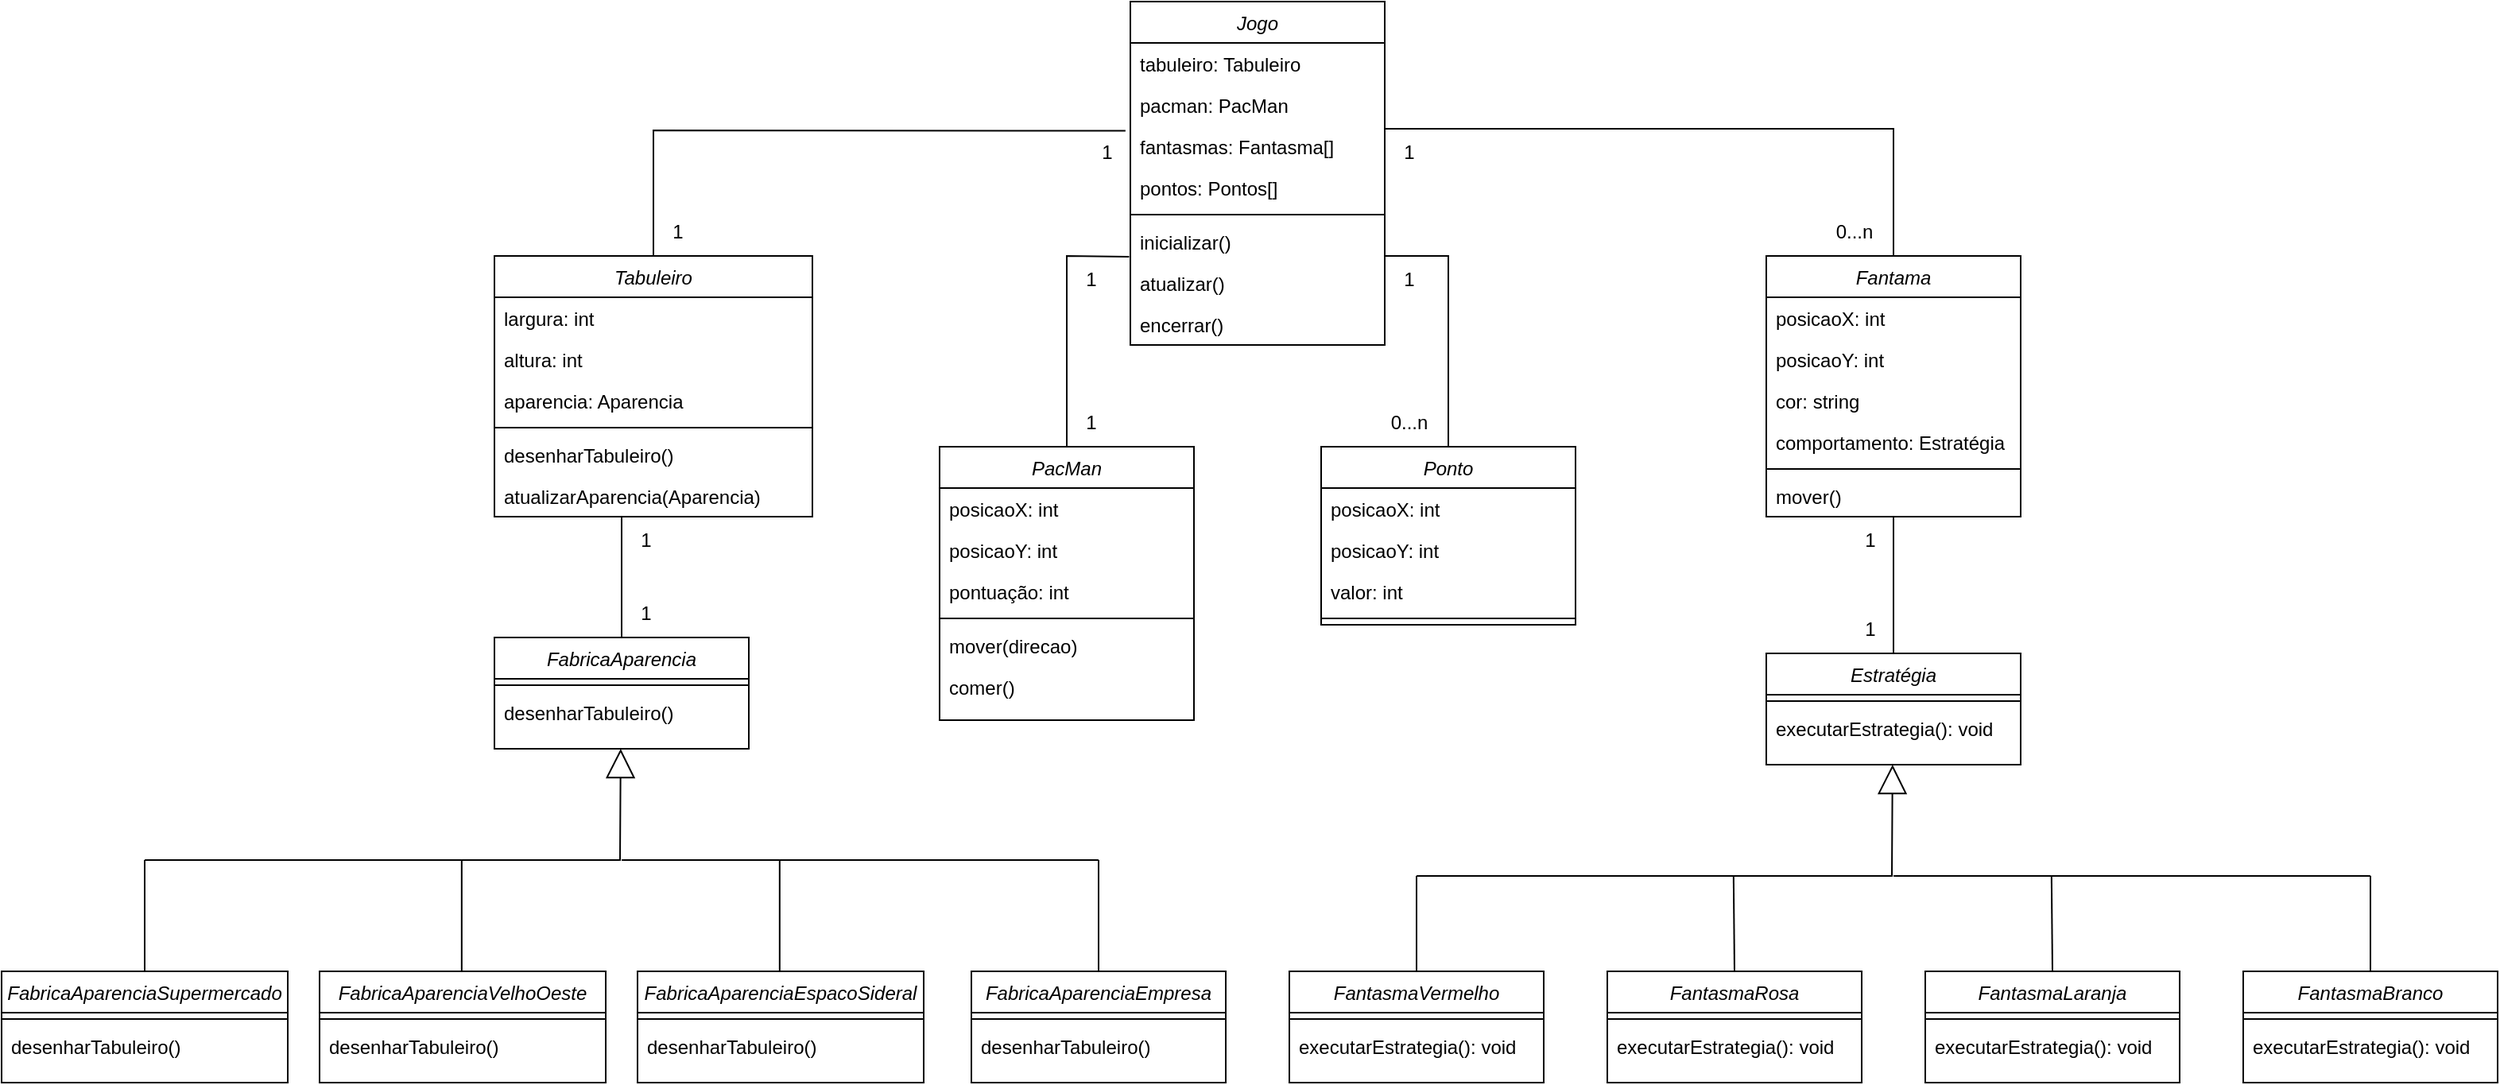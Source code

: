 <mxfile version="22.0.4" type="github">
  <diagram id="C5RBs43oDa-KdzZeNtuy" name="Page-1">
    <mxGraphModel dx="1722" dy="1036" grid="1" gridSize="10" guides="1" tooltips="1" connect="1" arrows="1" fold="1" page="1" pageScale="1" pageWidth="827" pageHeight="1169" math="0" shadow="0">
      <root>
        <mxCell id="WIyWlLk6GJQsqaUBKTNV-0" />
        <mxCell id="WIyWlLk6GJQsqaUBKTNV-1" parent="WIyWlLk6GJQsqaUBKTNV-0" />
        <mxCell id="K2IzSKtYcwMzkar5CQfj-0" value="Tabuleiro" style="swimlane;fontStyle=2;align=center;verticalAlign=top;childLayout=stackLayout;horizontal=1;startSize=26;horizontalStack=0;resizeParent=1;resizeLast=0;collapsible=1;marginBottom=0;rounded=0;shadow=0;strokeWidth=1;" vertex="1" parent="WIyWlLk6GJQsqaUBKTNV-1">
          <mxGeometry x="-80" y="200" width="200" height="164" as="geometry">
            <mxRectangle x="230" y="140" width="160" height="26" as="alternateBounds" />
          </mxGeometry>
        </mxCell>
        <mxCell id="K2IzSKtYcwMzkar5CQfj-1" value="largura: int" style="text;align=left;verticalAlign=top;spacingLeft=4;spacingRight=4;overflow=hidden;rotatable=0;points=[[0,0.5],[1,0.5]];portConstraint=eastwest;" vertex="1" parent="K2IzSKtYcwMzkar5CQfj-0">
          <mxGeometry y="26" width="200" height="26" as="geometry" />
        </mxCell>
        <mxCell id="K2IzSKtYcwMzkar5CQfj-2" value="altura: int" style="text;align=left;verticalAlign=top;spacingLeft=4;spacingRight=4;overflow=hidden;rotatable=0;points=[[0,0.5],[1,0.5]];portConstraint=eastwest;rounded=0;shadow=0;html=0;" vertex="1" parent="K2IzSKtYcwMzkar5CQfj-0">
          <mxGeometry y="52" width="200" height="26" as="geometry" />
        </mxCell>
        <mxCell id="K2IzSKtYcwMzkar5CQfj-36" value="aparencia: Aparencia" style="text;align=left;verticalAlign=top;spacingLeft=4;spacingRight=4;overflow=hidden;rotatable=0;points=[[0,0.5],[1,0.5]];portConstraint=eastwest;rounded=0;shadow=0;html=0;" vertex="1" parent="K2IzSKtYcwMzkar5CQfj-0">
          <mxGeometry y="78" width="200" height="26" as="geometry" />
        </mxCell>
        <mxCell id="K2IzSKtYcwMzkar5CQfj-4" value="" style="line;html=1;strokeWidth=1;align=left;verticalAlign=middle;spacingTop=-1;spacingLeft=3;spacingRight=3;rotatable=0;labelPosition=right;points=[];portConstraint=eastwest;" vertex="1" parent="K2IzSKtYcwMzkar5CQfj-0">
          <mxGeometry y="104" width="200" height="8" as="geometry" />
        </mxCell>
        <mxCell id="K2IzSKtYcwMzkar5CQfj-5" value="desenharTabuleiro()" style="text;align=left;verticalAlign=top;spacingLeft=4;spacingRight=4;overflow=hidden;rotatable=0;points=[[0,0.5],[1,0.5]];portConstraint=eastwest;" vertex="1" parent="K2IzSKtYcwMzkar5CQfj-0">
          <mxGeometry y="112" width="200" height="26" as="geometry" />
        </mxCell>
        <mxCell id="K2IzSKtYcwMzkar5CQfj-7" value="atualizarAparencia(Aparencia)" style="text;align=left;verticalAlign=top;spacingLeft=4;spacingRight=4;overflow=hidden;rotatable=0;points=[[0,0.5],[1,0.5]];portConstraint=eastwest;" vertex="1" parent="K2IzSKtYcwMzkar5CQfj-0">
          <mxGeometry y="138" width="200" height="26" as="geometry" />
        </mxCell>
        <mxCell id="K2IzSKtYcwMzkar5CQfj-8" value="PacMan" style="swimlane;fontStyle=2;align=center;verticalAlign=top;childLayout=stackLayout;horizontal=1;startSize=26;horizontalStack=0;resizeParent=1;resizeLast=0;collapsible=1;marginBottom=0;rounded=0;shadow=0;strokeWidth=1;" vertex="1" parent="WIyWlLk6GJQsqaUBKTNV-1">
          <mxGeometry x="200" y="320" width="160" height="172" as="geometry">
            <mxRectangle x="230" y="140" width="160" height="26" as="alternateBounds" />
          </mxGeometry>
        </mxCell>
        <mxCell id="K2IzSKtYcwMzkar5CQfj-37" value="posicaoX: int" style="text;align=left;verticalAlign=top;spacingLeft=4;spacingRight=4;overflow=hidden;rotatable=0;points=[[0,0.5],[1,0.5]];portConstraint=eastwest;" vertex="1" parent="K2IzSKtYcwMzkar5CQfj-8">
          <mxGeometry y="26" width="160" height="26" as="geometry" />
        </mxCell>
        <mxCell id="K2IzSKtYcwMzkar5CQfj-38" value="posicaoY: int" style="text;align=left;verticalAlign=top;spacingLeft=4;spacingRight=4;overflow=hidden;rotatable=0;points=[[0,0.5],[1,0.5]];portConstraint=eastwest;" vertex="1" parent="K2IzSKtYcwMzkar5CQfj-8">
          <mxGeometry y="52" width="160" height="26" as="geometry" />
        </mxCell>
        <mxCell id="K2IzSKtYcwMzkar5CQfj-9" value="pontuação: int" style="text;align=left;verticalAlign=top;spacingLeft=4;spacingRight=4;overflow=hidden;rotatable=0;points=[[0,0.5],[1,0.5]];portConstraint=eastwest;" vertex="1" parent="K2IzSKtYcwMzkar5CQfj-8">
          <mxGeometry y="78" width="160" height="26" as="geometry" />
        </mxCell>
        <mxCell id="K2IzSKtYcwMzkar5CQfj-11" value="" style="line;html=1;strokeWidth=1;align=left;verticalAlign=middle;spacingTop=-1;spacingLeft=3;spacingRight=3;rotatable=0;labelPosition=right;points=[];portConstraint=eastwest;" vertex="1" parent="K2IzSKtYcwMzkar5CQfj-8">
          <mxGeometry y="104" width="160" height="8" as="geometry" />
        </mxCell>
        <mxCell id="K2IzSKtYcwMzkar5CQfj-12" value="mover(direcao)" style="text;align=left;verticalAlign=top;spacingLeft=4;spacingRight=4;overflow=hidden;rotatable=0;points=[[0,0.5],[1,0.5]];portConstraint=eastwest;" vertex="1" parent="K2IzSKtYcwMzkar5CQfj-8">
          <mxGeometry y="112" width="160" height="26" as="geometry" />
        </mxCell>
        <mxCell id="K2IzSKtYcwMzkar5CQfj-13" value="comer()" style="text;align=left;verticalAlign=top;spacingLeft=4;spacingRight=4;overflow=hidden;rotatable=0;points=[[0,0.5],[1,0.5]];portConstraint=eastwest;" vertex="1" parent="K2IzSKtYcwMzkar5CQfj-8">
          <mxGeometry y="138" width="160" height="34" as="geometry" />
        </mxCell>
        <mxCell id="K2IzSKtYcwMzkar5CQfj-14" value="Fantama" style="swimlane;fontStyle=2;align=center;verticalAlign=top;childLayout=stackLayout;horizontal=1;startSize=26;horizontalStack=0;resizeParent=1;resizeLast=0;collapsible=1;marginBottom=0;rounded=0;shadow=0;strokeWidth=1;" vertex="1" parent="WIyWlLk6GJQsqaUBKTNV-1">
          <mxGeometry x="720" y="200" width="160" height="164" as="geometry">
            <mxRectangle x="230" y="140" width="160" height="26" as="alternateBounds" />
          </mxGeometry>
        </mxCell>
        <mxCell id="K2IzSKtYcwMzkar5CQfj-39" value="posicaoX: int" style="text;align=left;verticalAlign=top;spacingLeft=4;spacingRight=4;overflow=hidden;rotatable=0;points=[[0,0.5],[1,0.5]];portConstraint=eastwest;" vertex="1" parent="K2IzSKtYcwMzkar5CQfj-14">
          <mxGeometry y="26" width="160" height="26" as="geometry" />
        </mxCell>
        <mxCell id="K2IzSKtYcwMzkar5CQfj-40" value="posicaoY: int" style="text;align=left;verticalAlign=top;spacingLeft=4;spacingRight=4;overflow=hidden;rotatable=0;points=[[0,0.5],[1,0.5]];portConstraint=eastwest;" vertex="1" parent="K2IzSKtYcwMzkar5CQfj-14">
          <mxGeometry y="52" width="160" height="26" as="geometry" />
        </mxCell>
        <mxCell id="K2IzSKtYcwMzkar5CQfj-15" value="cor: string" style="text;align=left;verticalAlign=top;spacingLeft=4;spacingRight=4;overflow=hidden;rotatable=0;points=[[0,0.5],[1,0.5]];portConstraint=eastwest;" vertex="1" parent="K2IzSKtYcwMzkar5CQfj-14">
          <mxGeometry y="78" width="160" height="26" as="geometry" />
        </mxCell>
        <mxCell id="K2IzSKtYcwMzkar5CQfj-19" value="comportamento: Estratégia" style="text;align=left;verticalAlign=top;spacingLeft=4;spacingRight=4;overflow=hidden;rotatable=0;points=[[0,0.5],[1,0.5]];portConstraint=eastwest;" vertex="1" parent="K2IzSKtYcwMzkar5CQfj-14">
          <mxGeometry y="104" width="160" height="26" as="geometry" />
        </mxCell>
        <mxCell id="K2IzSKtYcwMzkar5CQfj-16" value="" style="line;html=1;strokeWidth=1;align=left;verticalAlign=middle;spacingTop=-1;spacingLeft=3;spacingRight=3;rotatable=0;labelPosition=right;points=[];portConstraint=eastwest;" vertex="1" parent="K2IzSKtYcwMzkar5CQfj-14">
          <mxGeometry y="130" width="160" height="8" as="geometry" />
        </mxCell>
        <mxCell id="K2IzSKtYcwMzkar5CQfj-17" value="mover()" style="text;align=left;verticalAlign=top;spacingLeft=4;spacingRight=4;overflow=hidden;rotatable=0;points=[[0,0.5],[1,0.5]];portConstraint=eastwest;" vertex="1" parent="K2IzSKtYcwMzkar5CQfj-14">
          <mxGeometry y="138" width="160" height="26" as="geometry" />
        </mxCell>
        <mxCell id="K2IzSKtYcwMzkar5CQfj-22" value="Estratégia" style="swimlane;fontStyle=2;align=center;verticalAlign=top;childLayout=stackLayout;horizontal=1;startSize=26;horizontalStack=0;resizeParent=1;resizeLast=0;collapsible=1;marginBottom=0;rounded=0;shadow=0;strokeWidth=1;" vertex="1" parent="WIyWlLk6GJQsqaUBKTNV-1">
          <mxGeometry x="720" y="450" width="160" height="70" as="geometry">
            <mxRectangle x="230" y="140" width="160" height="26" as="alternateBounds" />
          </mxGeometry>
        </mxCell>
        <mxCell id="K2IzSKtYcwMzkar5CQfj-25" value="" style="line;html=1;strokeWidth=1;align=left;verticalAlign=middle;spacingTop=-1;spacingLeft=3;spacingRight=3;rotatable=0;labelPosition=right;points=[];portConstraint=eastwest;" vertex="1" parent="K2IzSKtYcwMzkar5CQfj-22">
          <mxGeometry y="26" width="160" height="8" as="geometry" />
        </mxCell>
        <mxCell id="K2IzSKtYcwMzkar5CQfj-26" value="executarEstrategia(): void" style="text;align=left;verticalAlign=top;spacingLeft=4;spacingRight=4;overflow=hidden;rotatable=0;points=[[0,0.5],[1,0.5]];portConstraint=eastwest;" vertex="1" parent="K2IzSKtYcwMzkar5CQfj-22">
          <mxGeometry y="34" width="160" height="26" as="geometry" />
        </mxCell>
        <mxCell id="K2IzSKtYcwMzkar5CQfj-27" value="Jogo" style="swimlane;fontStyle=2;align=center;verticalAlign=top;childLayout=stackLayout;horizontal=1;startSize=26;horizontalStack=0;resizeParent=1;resizeLast=0;collapsible=1;marginBottom=0;rounded=0;shadow=0;strokeWidth=1;" vertex="1" parent="WIyWlLk6GJQsqaUBKTNV-1">
          <mxGeometry x="320" y="40" width="160" height="216" as="geometry">
            <mxRectangle x="230" y="140" width="160" height="26" as="alternateBounds" />
          </mxGeometry>
        </mxCell>
        <mxCell id="K2IzSKtYcwMzkar5CQfj-28" value="tabuleiro: Tabuleiro" style="text;align=left;verticalAlign=top;spacingLeft=4;spacingRight=4;overflow=hidden;rotatable=0;points=[[0,0.5],[1,0.5]];portConstraint=eastwest;" vertex="1" parent="K2IzSKtYcwMzkar5CQfj-27">
          <mxGeometry y="26" width="160" height="26" as="geometry" />
        </mxCell>
        <mxCell id="K2IzSKtYcwMzkar5CQfj-29" value="pacman: PacMan" style="text;align=left;verticalAlign=top;spacingLeft=4;spacingRight=4;overflow=hidden;rotatable=0;points=[[0,0.5],[1,0.5]];portConstraint=eastwest;rounded=0;shadow=0;html=0;" vertex="1" parent="K2IzSKtYcwMzkar5CQfj-27">
          <mxGeometry y="52" width="160" height="26" as="geometry" />
        </mxCell>
        <mxCell id="K2IzSKtYcwMzkar5CQfj-33" value="fantasmas: Fantasma[]" style="text;align=left;verticalAlign=top;spacingLeft=4;spacingRight=4;overflow=hidden;rotatable=0;points=[[0,0.5],[1,0.5]];portConstraint=eastwest;rounded=0;shadow=0;html=0;" vertex="1" parent="K2IzSKtYcwMzkar5CQfj-27">
          <mxGeometry y="78" width="160" height="26" as="geometry" />
        </mxCell>
        <mxCell id="K2IzSKtYcwMzkar5CQfj-126" value="" style="endArrow=none;html=1;rounded=0;exitX=0.5;exitY=0;exitDx=0;exitDy=0;" edge="1" parent="K2IzSKtYcwMzkar5CQfj-27" source="K2IzSKtYcwMzkar5CQfj-14">
          <mxGeometry width="50" height="50" relative="1" as="geometry">
            <mxPoint x="110" y="130" as="sourcePoint" />
            <mxPoint x="160" y="80" as="targetPoint" />
            <Array as="points">
              <mxPoint x="480" y="80" />
            </Array>
          </mxGeometry>
        </mxCell>
        <mxCell id="K2IzSKtYcwMzkar5CQfj-34" value="pontos: Pontos[]" style="text;align=left;verticalAlign=top;spacingLeft=4;spacingRight=4;overflow=hidden;rotatable=0;points=[[0,0.5],[1,0.5]];portConstraint=eastwest;rounded=0;shadow=0;html=0;" vertex="1" parent="K2IzSKtYcwMzkar5CQfj-27">
          <mxGeometry y="104" width="160" height="26" as="geometry" />
        </mxCell>
        <mxCell id="K2IzSKtYcwMzkar5CQfj-30" value="" style="line;html=1;strokeWidth=1;align=left;verticalAlign=middle;spacingTop=-1;spacingLeft=3;spacingRight=3;rotatable=0;labelPosition=right;points=[];portConstraint=eastwest;" vertex="1" parent="K2IzSKtYcwMzkar5CQfj-27">
          <mxGeometry y="130" width="160" height="8" as="geometry" />
        </mxCell>
        <mxCell id="K2IzSKtYcwMzkar5CQfj-31" value="inicializar()" style="text;align=left;verticalAlign=top;spacingLeft=4;spacingRight=4;overflow=hidden;rotatable=0;points=[[0,0.5],[1,0.5]];portConstraint=eastwest;" vertex="1" parent="K2IzSKtYcwMzkar5CQfj-27">
          <mxGeometry y="138" width="160" height="26" as="geometry" />
        </mxCell>
        <mxCell id="K2IzSKtYcwMzkar5CQfj-121" value="" style="endArrow=none;html=1;rounded=0;exitX=0.5;exitY=0;exitDx=0;exitDy=0;" edge="1" parent="K2IzSKtYcwMzkar5CQfj-27" source="K2IzSKtYcwMzkar5CQfj-63">
          <mxGeometry width="50" height="50" relative="1" as="geometry">
            <mxPoint x="110" y="210" as="sourcePoint" />
            <mxPoint x="160" y="160" as="targetPoint" />
            <Array as="points">
              <mxPoint x="200" y="160" />
            </Array>
          </mxGeometry>
        </mxCell>
        <mxCell id="K2IzSKtYcwMzkar5CQfj-32" value="atualizar()" style="text;align=left;verticalAlign=top;spacingLeft=4;spacingRight=4;overflow=hidden;rotatable=0;points=[[0,0.5],[1,0.5]];portConstraint=eastwest;" vertex="1" parent="K2IzSKtYcwMzkar5CQfj-27">
          <mxGeometry y="164" width="160" height="26" as="geometry" />
        </mxCell>
        <mxCell id="K2IzSKtYcwMzkar5CQfj-35" value="encerrar()" style="text;align=left;verticalAlign=top;spacingLeft=4;spacingRight=4;overflow=hidden;rotatable=0;points=[[0,0.5],[1,0.5]];portConstraint=eastwest;" vertex="1" parent="K2IzSKtYcwMzkar5CQfj-27">
          <mxGeometry y="190" width="160" height="26" as="geometry" />
        </mxCell>
        <mxCell id="K2IzSKtYcwMzkar5CQfj-42" value="FantasmaVermelho" style="swimlane;fontStyle=2;align=center;verticalAlign=top;childLayout=stackLayout;horizontal=1;startSize=26;horizontalStack=0;resizeParent=1;resizeLast=0;collapsible=1;marginBottom=0;rounded=0;shadow=0;strokeWidth=1;" vertex="1" parent="WIyWlLk6GJQsqaUBKTNV-1">
          <mxGeometry x="420" y="650" width="160" height="70" as="geometry">
            <mxRectangle x="230" y="140" width="160" height="26" as="alternateBounds" />
          </mxGeometry>
        </mxCell>
        <mxCell id="K2IzSKtYcwMzkar5CQfj-43" value="" style="line;html=1;strokeWidth=1;align=left;verticalAlign=middle;spacingTop=-1;spacingLeft=3;spacingRight=3;rotatable=0;labelPosition=right;points=[];portConstraint=eastwest;" vertex="1" parent="K2IzSKtYcwMzkar5CQfj-42">
          <mxGeometry y="26" width="160" height="8" as="geometry" />
        </mxCell>
        <mxCell id="K2IzSKtYcwMzkar5CQfj-44" value="executarEstrategia(): void" style="text;align=left;verticalAlign=top;spacingLeft=4;spacingRight=4;overflow=hidden;rotatable=0;points=[[0,0.5],[1,0.5]];portConstraint=eastwest;" vertex="1" parent="K2IzSKtYcwMzkar5CQfj-42">
          <mxGeometry y="34" width="160" height="26" as="geometry" />
        </mxCell>
        <mxCell id="K2IzSKtYcwMzkar5CQfj-48" value="FantasmaRosa" style="swimlane;fontStyle=2;align=center;verticalAlign=top;childLayout=stackLayout;horizontal=1;startSize=26;horizontalStack=0;resizeParent=1;resizeLast=0;collapsible=1;marginBottom=0;rounded=0;shadow=0;strokeWidth=1;" vertex="1" parent="WIyWlLk6GJQsqaUBKTNV-1">
          <mxGeometry x="620" y="650" width="160" height="70" as="geometry">
            <mxRectangle x="230" y="140" width="160" height="26" as="alternateBounds" />
          </mxGeometry>
        </mxCell>
        <mxCell id="K2IzSKtYcwMzkar5CQfj-49" value="" style="line;html=1;strokeWidth=1;align=left;verticalAlign=middle;spacingTop=-1;spacingLeft=3;spacingRight=3;rotatable=0;labelPosition=right;points=[];portConstraint=eastwest;" vertex="1" parent="K2IzSKtYcwMzkar5CQfj-48">
          <mxGeometry y="26" width="160" height="8" as="geometry" />
        </mxCell>
        <mxCell id="K2IzSKtYcwMzkar5CQfj-50" value="executarEstrategia(): void" style="text;align=left;verticalAlign=top;spacingLeft=4;spacingRight=4;overflow=hidden;rotatable=0;points=[[0,0.5],[1,0.5]];portConstraint=eastwest;" vertex="1" parent="K2IzSKtYcwMzkar5CQfj-48">
          <mxGeometry y="34" width="160" height="26" as="geometry" />
        </mxCell>
        <mxCell id="K2IzSKtYcwMzkar5CQfj-51" value="FantasmaLaranja" style="swimlane;fontStyle=2;align=center;verticalAlign=top;childLayout=stackLayout;horizontal=1;startSize=26;horizontalStack=0;resizeParent=1;resizeLast=0;collapsible=1;marginBottom=0;rounded=0;shadow=0;strokeWidth=1;" vertex="1" parent="WIyWlLk6GJQsqaUBKTNV-1">
          <mxGeometry x="820" y="650" width="160" height="70" as="geometry">
            <mxRectangle x="230" y="140" width="160" height="26" as="alternateBounds" />
          </mxGeometry>
        </mxCell>
        <mxCell id="K2IzSKtYcwMzkar5CQfj-52" value="" style="line;html=1;strokeWidth=1;align=left;verticalAlign=middle;spacingTop=-1;spacingLeft=3;spacingRight=3;rotatable=0;labelPosition=right;points=[];portConstraint=eastwest;" vertex="1" parent="K2IzSKtYcwMzkar5CQfj-51">
          <mxGeometry y="26" width="160" height="8" as="geometry" />
        </mxCell>
        <mxCell id="K2IzSKtYcwMzkar5CQfj-53" value="executarEstrategia(): void" style="text;align=left;verticalAlign=top;spacingLeft=4;spacingRight=4;overflow=hidden;rotatable=0;points=[[0,0.5],[1,0.5]];portConstraint=eastwest;" vertex="1" parent="K2IzSKtYcwMzkar5CQfj-51">
          <mxGeometry y="34" width="160" height="26" as="geometry" />
        </mxCell>
        <mxCell id="K2IzSKtYcwMzkar5CQfj-54" value="FantasmaBranco" style="swimlane;fontStyle=2;align=center;verticalAlign=top;childLayout=stackLayout;horizontal=1;startSize=26;horizontalStack=0;resizeParent=1;resizeLast=0;collapsible=1;marginBottom=0;rounded=0;shadow=0;strokeWidth=1;" vertex="1" parent="WIyWlLk6GJQsqaUBKTNV-1">
          <mxGeometry x="1020" y="650" width="160" height="70" as="geometry">
            <mxRectangle x="230" y="140" width="160" height="26" as="alternateBounds" />
          </mxGeometry>
        </mxCell>
        <mxCell id="K2IzSKtYcwMzkar5CQfj-55" value="" style="line;html=1;strokeWidth=1;align=left;verticalAlign=middle;spacingTop=-1;spacingLeft=3;spacingRight=3;rotatable=0;labelPosition=right;points=[];portConstraint=eastwest;" vertex="1" parent="K2IzSKtYcwMzkar5CQfj-54">
          <mxGeometry y="26" width="160" height="8" as="geometry" />
        </mxCell>
        <mxCell id="K2IzSKtYcwMzkar5CQfj-56" value="executarEstrategia(): void" style="text;align=left;verticalAlign=top;spacingLeft=4;spacingRight=4;overflow=hidden;rotatable=0;points=[[0,0.5],[1,0.5]];portConstraint=eastwest;" vertex="1" parent="K2IzSKtYcwMzkar5CQfj-54">
          <mxGeometry y="34" width="160" height="26" as="geometry" />
        </mxCell>
        <mxCell id="K2IzSKtYcwMzkar5CQfj-57" value="" style="endArrow=block;endSize=16;endFill=0;html=1;rounded=0;" edge="1" parent="WIyWlLk6GJQsqaUBKTNV-1">
          <mxGeometry width="160" relative="1" as="geometry">
            <mxPoint x="500" y="590" as="sourcePoint" />
            <mxPoint x="799.41" y="520" as="targetPoint" />
            <Array as="points">
              <mxPoint x="650" y="590" />
              <mxPoint x="720" y="590" />
              <mxPoint x="799" y="590" />
            </Array>
          </mxGeometry>
        </mxCell>
        <mxCell id="K2IzSKtYcwMzkar5CQfj-58" value="" style="endArrow=none;html=1;rounded=0;exitX=0.5;exitY=0;exitDx=0;exitDy=0;" edge="1" parent="WIyWlLk6GJQsqaUBKTNV-1" source="K2IzSKtYcwMzkar5CQfj-42">
          <mxGeometry width="50" height="50" relative="1" as="geometry">
            <mxPoint x="450" y="640" as="sourcePoint" />
            <mxPoint x="500" y="590" as="targetPoint" />
          </mxGeometry>
        </mxCell>
        <mxCell id="K2IzSKtYcwMzkar5CQfj-59" value="" style="endArrow=none;html=1;rounded=0;exitX=0.5;exitY=0;exitDx=0;exitDy=0;" edge="1" parent="WIyWlLk6GJQsqaUBKTNV-1" source="K2IzSKtYcwMzkar5CQfj-48">
          <mxGeometry width="50" height="50" relative="1" as="geometry">
            <mxPoint x="696" y="640" as="sourcePoint" />
            <mxPoint x="699.41" y="590" as="targetPoint" />
          </mxGeometry>
        </mxCell>
        <mxCell id="K2IzSKtYcwMzkar5CQfj-60" value="" style="endArrow=none;html=1;rounded=0;exitX=0.5;exitY=0;exitDx=0;exitDy=0;" edge="1" parent="WIyWlLk6GJQsqaUBKTNV-1" source="K2IzSKtYcwMzkar5CQfj-51">
          <mxGeometry width="50" height="50" relative="1" as="geometry">
            <mxPoint x="899.41" y="660" as="sourcePoint" />
            <mxPoint x="899.41" y="590" as="targetPoint" />
          </mxGeometry>
        </mxCell>
        <mxCell id="K2IzSKtYcwMzkar5CQfj-61" value="" style="endArrow=none;html=1;rounded=0;exitX=0.5;exitY=0;exitDx=0;exitDy=0;" edge="1" parent="WIyWlLk6GJQsqaUBKTNV-1" source="K2IzSKtYcwMzkar5CQfj-54">
          <mxGeometry width="50" height="50" relative="1" as="geometry">
            <mxPoint x="1100" y="660" as="sourcePoint" />
            <mxPoint x="1100" y="590" as="targetPoint" />
          </mxGeometry>
        </mxCell>
        <mxCell id="K2IzSKtYcwMzkar5CQfj-62" value="" style="endArrow=none;html=1;rounded=0;" edge="1" parent="WIyWlLk6GJQsqaUBKTNV-1">
          <mxGeometry width="50" height="50" relative="1" as="geometry">
            <mxPoint x="1100" y="590" as="sourcePoint" />
            <mxPoint x="800" y="590" as="targetPoint" />
          </mxGeometry>
        </mxCell>
        <mxCell id="K2IzSKtYcwMzkar5CQfj-63" value="Ponto" style="swimlane;fontStyle=2;align=center;verticalAlign=top;childLayout=stackLayout;horizontal=1;startSize=26;horizontalStack=0;resizeParent=1;resizeLast=0;collapsible=1;marginBottom=0;rounded=0;shadow=0;strokeWidth=1;" vertex="1" parent="WIyWlLk6GJQsqaUBKTNV-1">
          <mxGeometry x="440" y="320" width="160" height="112" as="geometry">
            <mxRectangle x="440" y="320" width="160" height="26" as="alternateBounds" />
          </mxGeometry>
        </mxCell>
        <mxCell id="K2IzSKtYcwMzkar5CQfj-64" value="posicaoX: int" style="text;align=left;verticalAlign=top;spacingLeft=4;spacingRight=4;overflow=hidden;rotatable=0;points=[[0,0.5],[1,0.5]];portConstraint=eastwest;" vertex="1" parent="K2IzSKtYcwMzkar5CQfj-63">
          <mxGeometry y="26" width="160" height="26" as="geometry" />
        </mxCell>
        <mxCell id="K2IzSKtYcwMzkar5CQfj-65" value="posicaoY: int" style="text;align=left;verticalAlign=top;spacingLeft=4;spacingRight=4;overflow=hidden;rotatable=0;points=[[0,0.5],[1,0.5]];portConstraint=eastwest;" vertex="1" parent="K2IzSKtYcwMzkar5CQfj-63">
          <mxGeometry y="52" width="160" height="26" as="geometry" />
        </mxCell>
        <mxCell id="K2IzSKtYcwMzkar5CQfj-66" value="valor: int" style="text;align=left;verticalAlign=top;spacingLeft=4;spacingRight=4;overflow=hidden;rotatable=0;points=[[0,0.5],[1,0.5]];portConstraint=eastwest;" vertex="1" parent="K2IzSKtYcwMzkar5CQfj-63">
          <mxGeometry y="78" width="160" height="26" as="geometry" />
        </mxCell>
        <mxCell id="K2IzSKtYcwMzkar5CQfj-67" value="" style="line;html=1;strokeWidth=1;align=left;verticalAlign=middle;spacingTop=-1;spacingLeft=3;spacingRight=3;rotatable=0;labelPosition=right;points=[];portConstraint=eastwest;" vertex="1" parent="K2IzSKtYcwMzkar5CQfj-63">
          <mxGeometry y="104" width="160" height="8" as="geometry" />
        </mxCell>
        <mxCell id="K2IzSKtYcwMzkar5CQfj-91" value="FabricaAparencia" style="swimlane;fontStyle=2;align=center;verticalAlign=top;childLayout=stackLayout;horizontal=1;startSize=26;horizontalStack=0;resizeParent=1;resizeLast=0;collapsible=1;marginBottom=0;rounded=0;shadow=0;strokeWidth=1;" vertex="1" parent="WIyWlLk6GJQsqaUBKTNV-1">
          <mxGeometry x="-80" y="440" width="160" height="70" as="geometry">
            <mxRectangle x="230" y="140" width="160" height="26" as="alternateBounds" />
          </mxGeometry>
        </mxCell>
        <mxCell id="K2IzSKtYcwMzkar5CQfj-92" value="" style="line;html=1;strokeWidth=1;align=left;verticalAlign=middle;spacingTop=-1;spacingLeft=3;spacingRight=3;rotatable=0;labelPosition=right;points=[];portConstraint=eastwest;" vertex="1" parent="K2IzSKtYcwMzkar5CQfj-91">
          <mxGeometry y="26" width="160" height="8" as="geometry" />
        </mxCell>
        <mxCell id="K2IzSKtYcwMzkar5CQfj-93" value="desenharTabuleiro()" style="text;align=left;verticalAlign=top;spacingLeft=4;spacingRight=4;overflow=hidden;rotatable=0;points=[[0,0.5],[1,0.5]];portConstraint=eastwest;" vertex="1" parent="K2IzSKtYcwMzkar5CQfj-91">
          <mxGeometry y="34" width="160" height="26" as="geometry" />
        </mxCell>
        <mxCell id="K2IzSKtYcwMzkar5CQfj-94" value="FabricaAparenciaSupermercado" style="swimlane;fontStyle=2;align=center;verticalAlign=top;childLayout=stackLayout;horizontal=1;startSize=26;horizontalStack=0;resizeParent=1;resizeLast=0;collapsible=1;marginBottom=0;rounded=0;shadow=0;strokeWidth=1;" vertex="1" parent="WIyWlLk6GJQsqaUBKTNV-1">
          <mxGeometry x="-390" y="650" width="180" height="70" as="geometry">
            <mxRectangle x="230" y="140" width="160" height="26" as="alternateBounds" />
          </mxGeometry>
        </mxCell>
        <mxCell id="K2IzSKtYcwMzkar5CQfj-95" value="" style="line;html=1;strokeWidth=1;align=left;verticalAlign=middle;spacingTop=-1;spacingLeft=3;spacingRight=3;rotatable=0;labelPosition=right;points=[];portConstraint=eastwest;" vertex="1" parent="K2IzSKtYcwMzkar5CQfj-94">
          <mxGeometry y="26" width="180" height="8" as="geometry" />
        </mxCell>
        <mxCell id="K2IzSKtYcwMzkar5CQfj-112" value="desenharTabuleiro()" style="text;align=left;verticalAlign=top;spacingLeft=4;spacingRight=4;overflow=hidden;rotatable=0;points=[[0,0.5],[1,0.5]];portConstraint=eastwest;" vertex="1" parent="K2IzSKtYcwMzkar5CQfj-94">
          <mxGeometry y="34" width="180" height="26" as="geometry" />
        </mxCell>
        <mxCell id="K2IzSKtYcwMzkar5CQfj-97" value="FabricaAparenciaVelhoOeste" style="swimlane;fontStyle=2;align=center;verticalAlign=top;childLayout=stackLayout;horizontal=1;startSize=26;horizontalStack=0;resizeParent=1;resizeLast=0;collapsible=1;marginBottom=0;rounded=0;shadow=0;strokeWidth=1;" vertex="1" parent="WIyWlLk6GJQsqaUBKTNV-1">
          <mxGeometry x="-190" y="650" width="180" height="70" as="geometry">
            <mxRectangle x="230" y="140" width="160" height="26" as="alternateBounds" />
          </mxGeometry>
        </mxCell>
        <mxCell id="K2IzSKtYcwMzkar5CQfj-98" value="" style="line;html=1;strokeWidth=1;align=left;verticalAlign=middle;spacingTop=-1;spacingLeft=3;spacingRight=3;rotatable=0;labelPosition=right;points=[];portConstraint=eastwest;" vertex="1" parent="K2IzSKtYcwMzkar5CQfj-97">
          <mxGeometry y="26" width="180" height="8" as="geometry" />
        </mxCell>
        <mxCell id="K2IzSKtYcwMzkar5CQfj-113" value="desenharTabuleiro()" style="text;align=left;verticalAlign=top;spacingLeft=4;spacingRight=4;overflow=hidden;rotatable=0;points=[[0,0.5],[1,0.5]];portConstraint=eastwest;" vertex="1" parent="K2IzSKtYcwMzkar5CQfj-97">
          <mxGeometry y="34" width="180" height="26" as="geometry" />
        </mxCell>
        <mxCell id="K2IzSKtYcwMzkar5CQfj-100" value="FabricaAparenciaEspacoSideral" style="swimlane;fontStyle=2;align=center;verticalAlign=top;childLayout=stackLayout;horizontal=1;startSize=26;horizontalStack=0;resizeParent=1;resizeLast=0;collapsible=1;marginBottom=0;rounded=0;shadow=0;strokeWidth=1;" vertex="1" parent="WIyWlLk6GJQsqaUBKTNV-1">
          <mxGeometry x="10" y="650" width="180" height="70" as="geometry">
            <mxRectangle x="230" y="140" width="160" height="26" as="alternateBounds" />
          </mxGeometry>
        </mxCell>
        <mxCell id="K2IzSKtYcwMzkar5CQfj-101" value="" style="line;html=1;strokeWidth=1;align=left;verticalAlign=middle;spacingTop=-1;spacingLeft=3;spacingRight=3;rotatable=0;labelPosition=right;points=[];portConstraint=eastwest;" vertex="1" parent="K2IzSKtYcwMzkar5CQfj-100">
          <mxGeometry y="26" width="180" height="8" as="geometry" />
        </mxCell>
        <mxCell id="K2IzSKtYcwMzkar5CQfj-114" value="desenharTabuleiro()" style="text;align=left;verticalAlign=top;spacingLeft=4;spacingRight=4;overflow=hidden;rotatable=0;points=[[0,0.5],[1,0.5]];portConstraint=eastwest;" vertex="1" parent="K2IzSKtYcwMzkar5CQfj-100">
          <mxGeometry y="34" width="180" height="26" as="geometry" />
        </mxCell>
        <mxCell id="K2IzSKtYcwMzkar5CQfj-103" value="FabricaAparenciaEmpresa" style="swimlane;fontStyle=2;align=center;verticalAlign=top;childLayout=stackLayout;horizontal=1;startSize=26;horizontalStack=0;resizeParent=1;resizeLast=0;collapsible=1;marginBottom=0;rounded=0;shadow=0;strokeWidth=1;" vertex="1" parent="WIyWlLk6GJQsqaUBKTNV-1">
          <mxGeometry x="220" y="650" width="160" height="70" as="geometry">
            <mxRectangle x="230" y="140" width="160" height="26" as="alternateBounds" />
          </mxGeometry>
        </mxCell>
        <mxCell id="K2IzSKtYcwMzkar5CQfj-104" value="" style="line;html=1;strokeWidth=1;align=left;verticalAlign=middle;spacingTop=-1;spacingLeft=3;spacingRight=3;rotatable=0;labelPosition=right;points=[];portConstraint=eastwest;" vertex="1" parent="K2IzSKtYcwMzkar5CQfj-103">
          <mxGeometry y="26" width="160" height="8" as="geometry" />
        </mxCell>
        <mxCell id="K2IzSKtYcwMzkar5CQfj-115" value="desenharTabuleiro()" style="text;align=left;verticalAlign=top;spacingLeft=4;spacingRight=4;overflow=hidden;rotatable=0;points=[[0,0.5],[1,0.5]];portConstraint=eastwest;" vertex="1" parent="K2IzSKtYcwMzkar5CQfj-103">
          <mxGeometry y="34" width="160" height="26" as="geometry" />
        </mxCell>
        <mxCell id="K2IzSKtYcwMzkar5CQfj-106" value="" style="endArrow=block;endSize=16;endFill=0;html=1;rounded=0;" edge="1" parent="WIyWlLk6GJQsqaUBKTNV-1">
          <mxGeometry width="160" relative="1" as="geometry">
            <mxPoint x="-300" y="580" as="sourcePoint" />
            <mxPoint x="-0.59" y="510" as="targetPoint" />
            <Array as="points">
              <mxPoint x="-150" y="580" />
              <mxPoint x="-80" y="580" />
              <mxPoint x="-1" y="580" />
            </Array>
          </mxGeometry>
        </mxCell>
        <mxCell id="K2IzSKtYcwMzkar5CQfj-107" value="" style="endArrow=none;html=1;rounded=0;exitX=0.5;exitY=0;exitDx=0;exitDy=0;" edge="1" parent="WIyWlLk6GJQsqaUBKTNV-1" source="K2IzSKtYcwMzkar5CQfj-94">
          <mxGeometry width="50" height="50" relative="1" as="geometry">
            <mxPoint x="-350" y="630" as="sourcePoint" />
            <mxPoint x="-300" y="580" as="targetPoint" />
          </mxGeometry>
        </mxCell>
        <mxCell id="K2IzSKtYcwMzkar5CQfj-108" value="" style="endArrow=none;html=1;rounded=0;exitX=0.5;exitY=0;exitDx=0;exitDy=0;" edge="1" parent="WIyWlLk6GJQsqaUBKTNV-1">
          <mxGeometry width="50" height="50" relative="1" as="geometry">
            <mxPoint x="-100.59" y="650" as="sourcePoint" />
            <mxPoint x="-100.59" y="580" as="targetPoint" />
          </mxGeometry>
        </mxCell>
        <mxCell id="K2IzSKtYcwMzkar5CQfj-109" value="" style="endArrow=none;html=1;rounded=0;exitX=0.5;exitY=0;exitDx=0;exitDy=0;" edge="1" parent="WIyWlLk6GJQsqaUBKTNV-1">
          <mxGeometry width="50" height="50" relative="1" as="geometry">
            <mxPoint x="99.41" y="650" as="sourcePoint" />
            <mxPoint x="99.41" y="580" as="targetPoint" />
          </mxGeometry>
        </mxCell>
        <mxCell id="K2IzSKtYcwMzkar5CQfj-110" value="" style="endArrow=none;html=1;rounded=0;exitX=0.5;exitY=0;exitDx=0;exitDy=0;" edge="1" parent="WIyWlLk6GJQsqaUBKTNV-1">
          <mxGeometry width="50" height="50" relative="1" as="geometry">
            <mxPoint x="300" y="650" as="sourcePoint" />
            <mxPoint x="300" y="580" as="targetPoint" />
          </mxGeometry>
        </mxCell>
        <mxCell id="K2IzSKtYcwMzkar5CQfj-111" value="" style="endArrow=none;html=1;rounded=0;" edge="1" parent="WIyWlLk6GJQsqaUBKTNV-1">
          <mxGeometry width="50" height="50" relative="1" as="geometry">
            <mxPoint x="300" y="580" as="sourcePoint" />
            <mxPoint y="580" as="targetPoint" />
          </mxGeometry>
        </mxCell>
        <mxCell id="K2IzSKtYcwMzkar5CQfj-117" value="" style="endArrow=none;html=1;rounded=0;exitX=0.5;exitY=0;exitDx=0;exitDy=0;entryX=-0.005;entryY=0.864;entryDx=0;entryDy=0;entryPerimeter=0;" edge="1" parent="WIyWlLk6GJQsqaUBKTNV-1" source="K2IzSKtYcwMzkar5CQfj-8" target="K2IzSKtYcwMzkar5CQfj-31">
          <mxGeometry width="50" height="50" relative="1" as="geometry">
            <mxPoint x="350" y="308" as="sourcePoint" />
            <mxPoint x="300" y="240" as="targetPoint" />
            <Array as="points">
              <mxPoint x="280" y="200" />
            </Array>
          </mxGeometry>
        </mxCell>
        <mxCell id="K2IzSKtYcwMzkar5CQfj-118" value="1" style="text;html=1;align=center;verticalAlign=middle;resizable=0;points=[];autosize=1;strokeColor=none;fillColor=none;" vertex="1" parent="WIyWlLk6GJQsqaUBKTNV-1">
          <mxGeometry x="280" y="200" width="30" height="30" as="geometry" />
        </mxCell>
        <mxCell id="K2IzSKtYcwMzkar5CQfj-119" value="1" style="text;html=1;align=center;verticalAlign=middle;resizable=0;points=[];autosize=1;strokeColor=none;fillColor=none;" vertex="1" parent="WIyWlLk6GJQsqaUBKTNV-1">
          <mxGeometry x="280" y="290" width="30" height="30" as="geometry" />
        </mxCell>
        <mxCell id="K2IzSKtYcwMzkar5CQfj-120" value="" style="endArrow=none;html=1;rounded=0;entryX=0.898;entryY=0.043;entryDx=0;entryDy=0;entryPerimeter=0;exitX=0.5;exitY=0;exitDx=0;exitDy=0;" edge="1" parent="WIyWlLk6GJQsqaUBKTNV-1" source="K2IzSKtYcwMzkar5CQfj-0" target="K2IzSKtYcwMzkar5CQfj-122">
          <mxGeometry width="50" height="50" relative="1" as="geometry">
            <mxPoint x="100" y="239" as="sourcePoint" />
            <mxPoint x="276.96" y="120.01" as="targetPoint" />
            <Array as="points">
              <mxPoint x="20" y="121" />
            </Array>
          </mxGeometry>
        </mxCell>
        <mxCell id="K2IzSKtYcwMzkar5CQfj-122" value="1" style="text;html=1;align=center;verticalAlign=middle;resizable=0;points=[];autosize=1;strokeColor=none;fillColor=none;" vertex="1" parent="WIyWlLk6GJQsqaUBKTNV-1">
          <mxGeometry x="290" y="120" width="30" height="30" as="geometry" />
        </mxCell>
        <mxCell id="K2IzSKtYcwMzkar5CQfj-123" value="1" style="text;html=1;align=center;verticalAlign=middle;resizable=0;points=[];autosize=1;strokeColor=none;fillColor=none;" vertex="1" parent="WIyWlLk6GJQsqaUBKTNV-1">
          <mxGeometry x="20" y="170" width="30" height="30" as="geometry" />
        </mxCell>
        <mxCell id="K2IzSKtYcwMzkar5CQfj-124" value="1" style="text;html=1;align=center;verticalAlign=middle;resizable=0;points=[];autosize=1;strokeColor=none;fillColor=none;" vertex="1" parent="WIyWlLk6GJQsqaUBKTNV-1">
          <mxGeometry x="480" y="200" width="30" height="30" as="geometry" />
        </mxCell>
        <mxCell id="K2IzSKtYcwMzkar5CQfj-125" value="0...n" style="text;html=1;align=center;verticalAlign=middle;resizable=0;points=[];autosize=1;strokeColor=none;fillColor=none;" vertex="1" parent="WIyWlLk6GJQsqaUBKTNV-1">
          <mxGeometry x="470" y="290" width="50" height="30" as="geometry" />
        </mxCell>
        <mxCell id="K2IzSKtYcwMzkar5CQfj-127" value="1" style="text;html=1;align=center;verticalAlign=middle;resizable=0;points=[];autosize=1;strokeColor=none;fillColor=none;" vertex="1" parent="WIyWlLk6GJQsqaUBKTNV-1">
          <mxGeometry x="480" y="120" width="30" height="30" as="geometry" />
        </mxCell>
        <mxCell id="K2IzSKtYcwMzkar5CQfj-128" value="0...n" style="text;html=1;align=center;verticalAlign=middle;resizable=0;points=[];autosize=1;strokeColor=none;fillColor=none;" vertex="1" parent="WIyWlLk6GJQsqaUBKTNV-1">
          <mxGeometry x="750" y="170" width="50" height="30" as="geometry" />
        </mxCell>
        <mxCell id="K2IzSKtYcwMzkar5CQfj-130" value="" style="endArrow=none;html=1;rounded=0;" edge="1" parent="WIyWlLk6GJQsqaUBKTNV-1" source="K2IzSKtYcwMzkar5CQfj-22">
          <mxGeometry width="50" height="50" relative="1" as="geometry">
            <mxPoint x="750" y="414" as="sourcePoint" />
            <mxPoint x="800" y="364" as="targetPoint" />
          </mxGeometry>
        </mxCell>
        <mxCell id="K2IzSKtYcwMzkar5CQfj-131" value="1" style="text;html=1;align=center;verticalAlign=middle;resizable=0;points=[];autosize=1;strokeColor=none;fillColor=none;" vertex="1" parent="WIyWlLk6GJQsqaUBKTNV-1">
          <mxGeometry x="770" y="364" width="30" height="30" as="geometry" />
        </mxCell>
        <mxCell id="K2IzSKtYcwMzkar5CQfj-132" value="1" style="text;html=1;align=center;verticalAlign=middle;resizable=0;points=[];autosize=1;strokeColor=none;fillColor=none;" vertex="1" parent="WIyWlLk6GJQsqaUBKTNV-1">
          <mxGeometry x="770" y="420" width="30" height="30" as="geometry" />
        </mxCell>
        <mxCell id="K2IzSKtYcwMzkar5CQfj-133" value="" style="endArrow=none;html=1;rounded=0;exitX=0.5;exitY=0;exitDx=0;exitDy=0;" edge="1" parent="WIyWlLk6GJQsqaUBKTNV-1" source="K2IzSKtYcwMzkar5CQfj-91">
          <mxGeometry width="50" height="50" relative="1" as="geometry">
            <mxPoint x="-50" y="414" as="sourcePoint" />
            <mxPoint y="364" as="targetPoint" />
          </mxGeometry>
        </mxCell>
        <mxCell id="K2IzSKtYcwMzkar5CQfj-134" value="1" style="text;html=1;align=center;verticalAlign=middle;resizable=0;points=[];autosize=1;strokeColor=none;fillColor=none;" vertex="1" parent="WIyWlLk6GJQsqaUBKTNV-1">
          <mxGeometry y="364" width="30" height="30" as="geometry" />
        </mxCell>
        <mxCell id="K2IzSKtYcwMzkar5CQfj-135" value="1" style="text;html=1;align=center;verticalAlign=middle;resizable=0;points=[];autosize=1;strokeColor=none;fillColor=none;" vertex="1" parent="WIyWlLk6GJQsqaUBKTNV-1">
          <mxGeometry y="410" width="30" height="30" as="geometry" />
        </mxCell>
      </root>
    </mxGraphModel>
  </diagram>
</mxfile>
